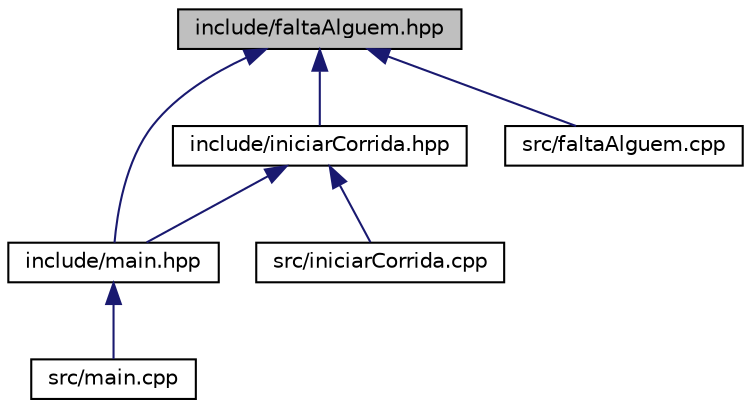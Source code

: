 digraph "include/faltaAlguem.hpp"
{
  edge [fontname="Helvetica",fontsize="10",labelfontname="Helvetica",labelfontsize="10"];
  node [fontname="Helvetica",fontsize="10",shape=record];
  Node5 [label="include/faltaAlguem.hpp",height=0.2,width=0.4,color="black", fillcolor="grey75", style="filled", fontcolor="black"];
  Node5 -> Node6 [dir="back",color="midnightblue",fontsize="10",style="solid",fontname="Helvetica"];
  Node6 [label="include/iniciarCorrida.hpp",height=0.2,width=0.4,color="black", fillcolor="white", style="filled",URL="$iniciarCorrida_8hpp.html",tooltip="Cabeçalho da função que inicia a corrida de sapos. "];
  Node6 -> Node7 [dir="back",color="midnightblue",fontsize="10",style="solid",fontname="Helvetica"];
  Node7 [label="include/main.hpp",height=0.2,width=0.4,color="black", fillcolor="white", style="filled",URL="$main_8hpp.html",tooltip="Cabeçalho da função main. "];
  Node7 -> Node8 [dir="back",color="midnightblue",fontsize="10",style="solid",fontname="Helvetica"];
  Node8 [label="src/main.cpp",height=0.2,width=0.4,color="black", fillcolor="white", style="filled",URL="$main_8cpp.html",tooltip="Programa principal que faz a corrida de sapos. "];
  Node6 -> Node9 [dir="back",color="midnightblue",fontsize="10",style="solid",fontname="Helvetica"];
  Node9 [label="src/iniciarCorrida.cpp",height=0.2,width=0.4,color="black", fillcolor="white", style="filled",URL="$iniciarCorrida_8cpp.html",tooltip="Implementação da função que inicia a corrida. "];
  Node5 -> Node7 [dir="back",color="midnightblue",fontsize="10",style="solid",fontname="Helvetica"];
  Node5 -> Node10 [dir="back",color="midnightblue",fontsize="10",style="solid",fontname="Helvetica"];
  Node10 [label="src/faltaAlguem.cpp",height=0.2,width=0.4,color="black", fillcolor="white", style="filled",URL="$faltaAlguem_8cpp.html",tooltip="Implementação da função que devolve uma reposta se falta algum sapo chegar na chegada. "];
}
